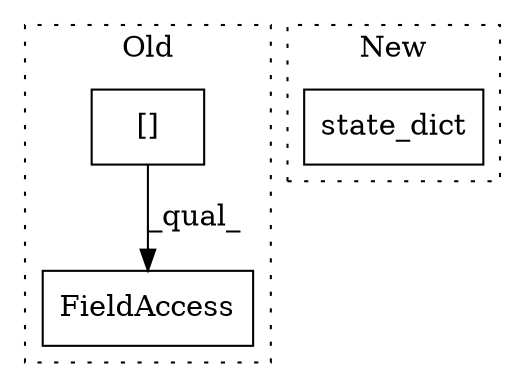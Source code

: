 digraph G {
subgraph cluster0 {
1 [label="[]" a="2" s="12361,12375" l="13,1" shape="box"];
3 [label="FieldAccess" a="22" s="12361" l="25" shape="box"];
label = "Old";
style="dotted";
}
subgraph cluster1 {
2 [label="state_dict" a="32" s="12502" l="12" shape="box"];
label = "New";
style="dotted";
}
1 -> 3 [label="_qual_"];
}